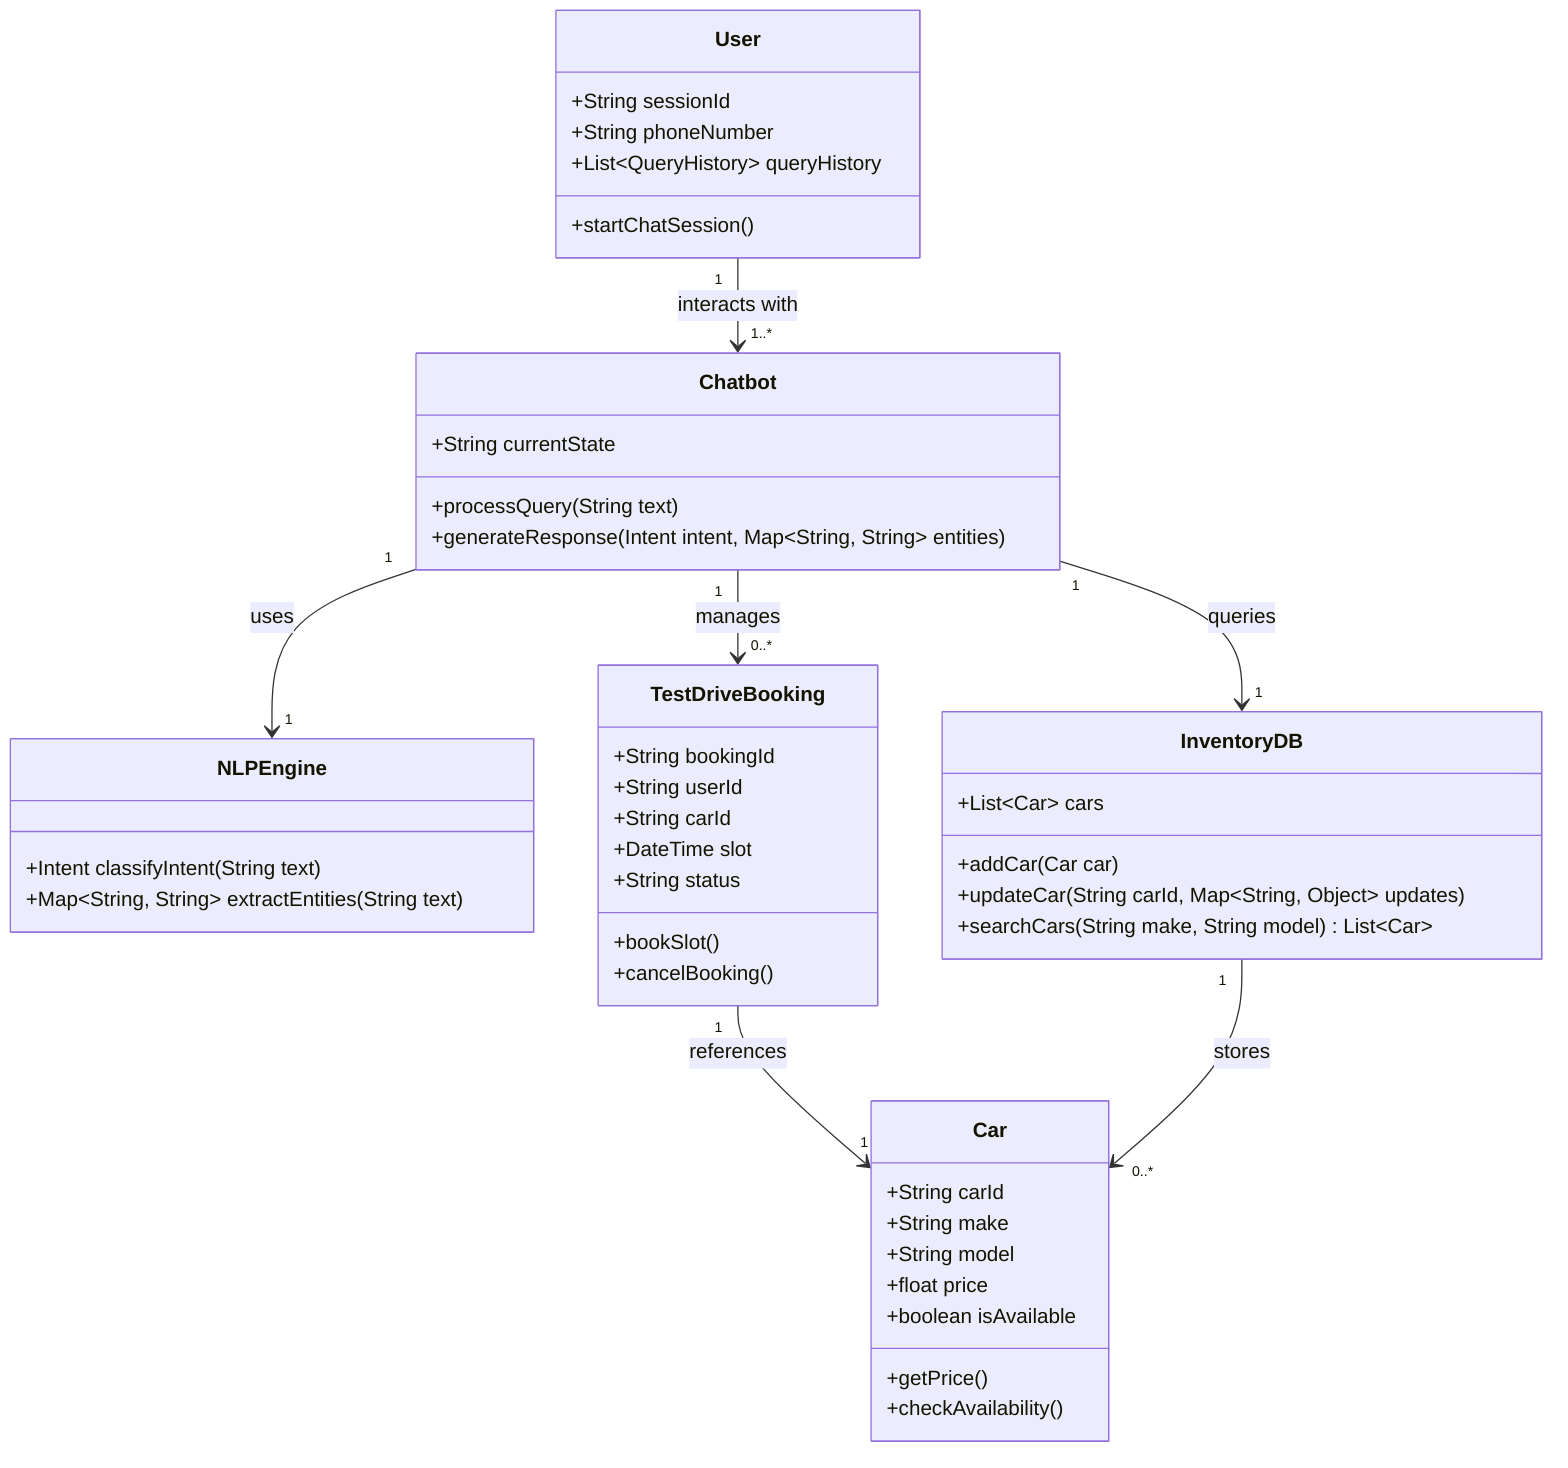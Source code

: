classDiagram
    %% Main Classes
    class User {
        +String sessionId
        +String phoneNumber
        +List~QueryHistory~ queryHistory
        +startChatSession()
    }

    class Chatbot {
        +String currentState
        +processQuery(String text)
        +generateResponse(Intent intent, Map~String, String~ entities)
    }

    class NLPEngine {
        +Intent classifyIntent(String text)
        +Map~String, String~ extractEntities(String text)
    }

    class Car {
        +String carId
        +String make
        +String model
        +float price
        +boolean isAvailable
        +getPrice()
        +checkAvailability()
    }

    class TestDriveBooking {
        +String bookingId
        +String userId
        +String carId
        +DateTime slot
        +String status
        +bookSlot()
        +cancelBooking()
    }

    class InventoryDB {
        +List~Car~ cars
        +addCar(Car car)
        +updateCar(String carId, Map~String, Object~ updates)
        +searchCars(String make, String model) List~Car~
    }

    %% Relationships
    User "1" --> "1..*" Chatbot : interacts with
    Chatbot "1" --> "1" NLPEngine : uses
    Chatbot "1" --> "1" InventoryDB : queries
    Chatbot "1" --> "0..*" TestDriveBooking : manages
    TestDriveBooking "1" --> "1" Car : references
    InventoryDB "1" --> "0..*" Car : stores